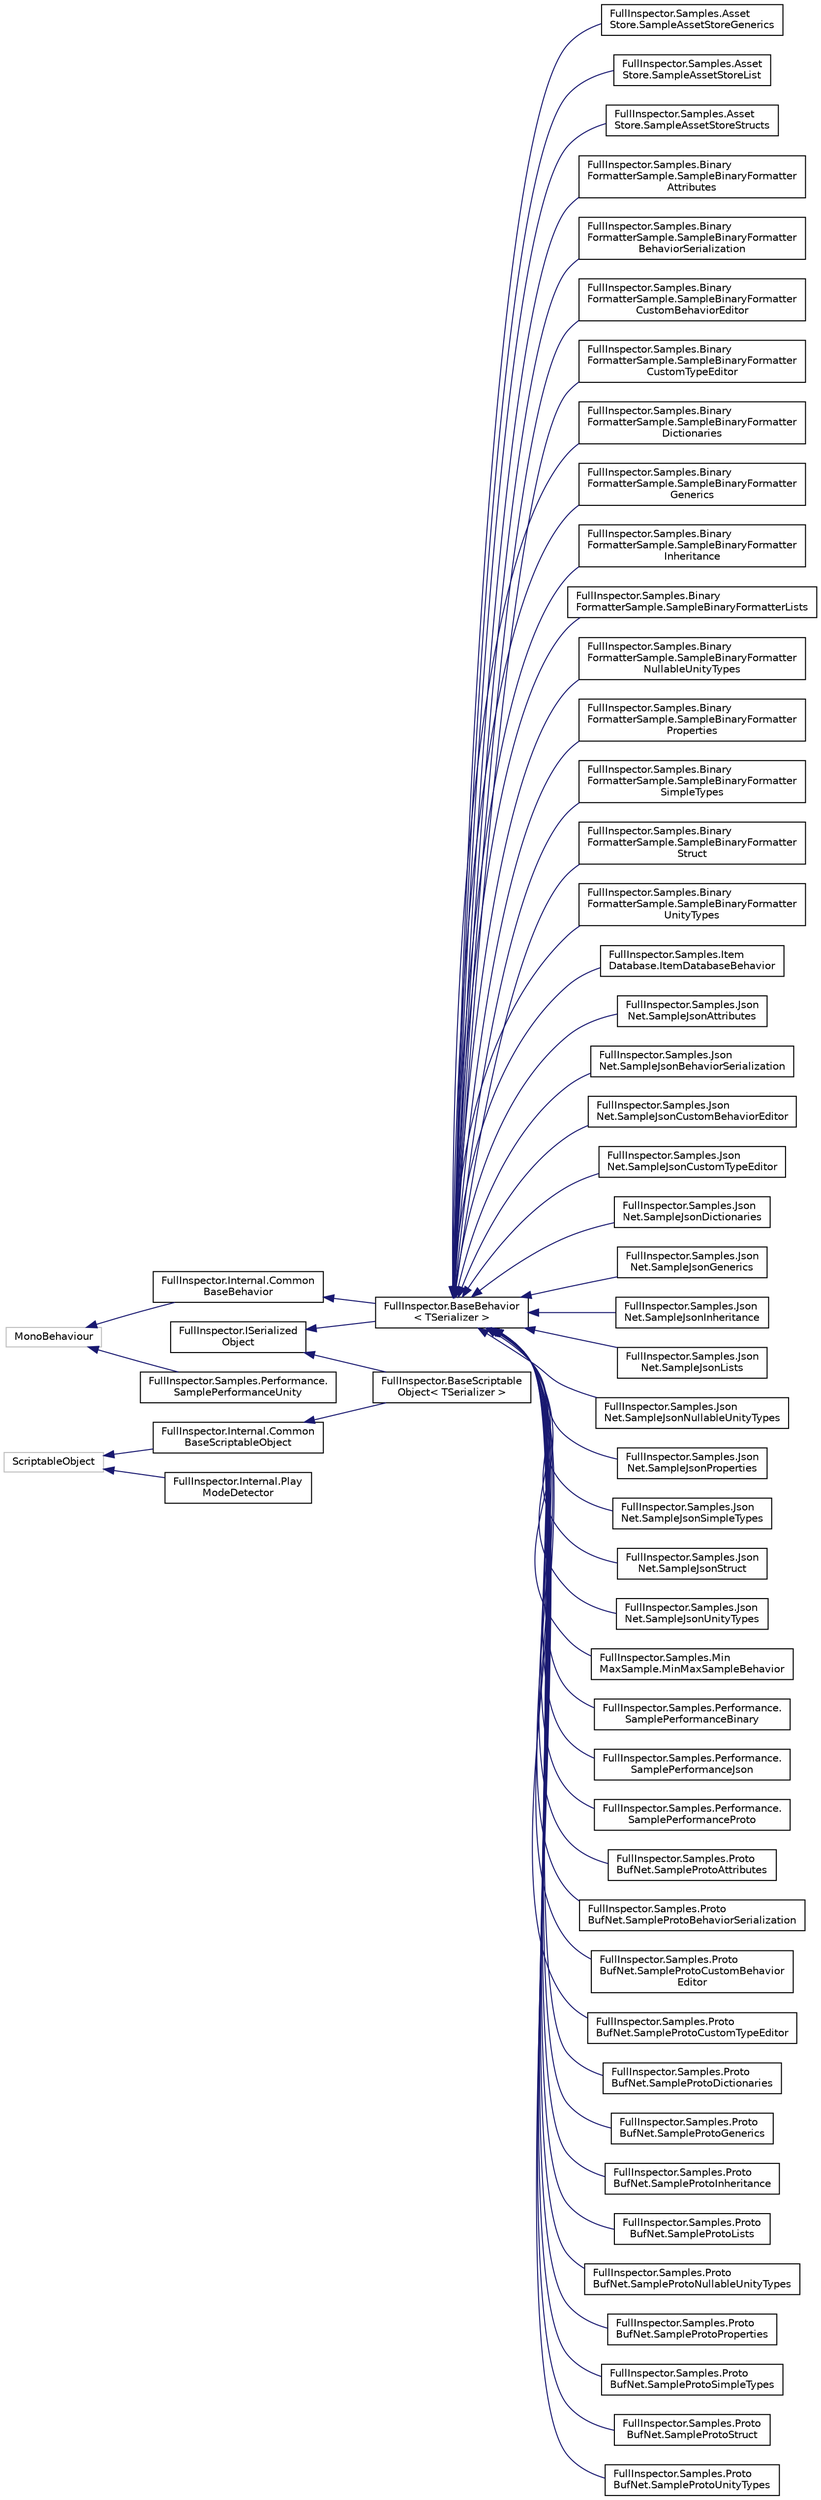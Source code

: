 digraph "Graphical Class Hierarchy"
{
  edge [fontname="Helvetica",fontsize="10",labelfontname="Helvetica",labelfontsize="10"];
  node [fontname="Helvetica",fontsize="10",shape=record];
  rankdir="LR";
  Node1 [label="FullInspector.ISerialized\lObject",height=0.2,width=0.4,color="black", fillcolor="white", style="filled",URL="$interface_full_inspector_1_1_i_serialized_object.html",tooltip="The API that the editor code needs to interact with UnityObjects. "];
  Node1 -> Node2 [dir="back",color="midnightblue",fontsize="10",style="solid",fontname="Helvetica"];
  Node2 [label="FullInspector.BaseBehavior\l\< TSerializer \>",height=0.2,width=0.4,color="black", fillcolor="white", style="filled",URL="$class_full_inspector_1_1_base_behavior_3_01_t_serializer_01_4.html",tooltip="Provides a better inspector and serialization experience in Unity. "];
  Node2 -> Node3 [dir="back",color="midnightblue",fontsize="10",style="solid",fontname="Helvetica"];
  Node3 [label="FullInspector.Samples.Asset\lStore.SampleAssetStoreGenerics",height=0.2,width=0.4,color="black", fillcolor="white", style="filled",URL="$class_full_inspector_1_1_samples_1_1_asset_store_1_1_sample_asset_store_generics.html"];
  Node2 -> Node4 [dir="back",color="midnightblue",fontsize="10",style="solid",fontname="Helvetica"];
  Node4 [label="FullInspector.Samples.Asset\lStore.SampleAssetStoreList",height=0.2,width=0.4,color="black", fillcolor="white", style="filled",URL="$class_full_inspector_1_1_samples_1_1_asset_store_1_1_sample_asset_store_list.html"];
  Node2 -> Node5 [dir="back",color="midnightblue",fontsize="10",style="solid",fontname="Helvetica"];
  Node5 [label="FullInspector.Samples.Asset\lStore.SampleAssetStoreStructs",height=0.2,width=0.4,color="black", fillcolor="white", style="filled",URL="$class_full_inspector_1_1_samples_1_1_asset_store_1_1_sample_asset_store_structs.html"];
  Node2 -> Node6 [dir="back",color="midnightblue",fontsize="10",style="solid",fontname="Helvetica"];
  Node6 [label="FullInspector.Samples.Binary\lFormatterSample.SampleBinaryFormatter\lAttributes",height=0.2,width=0.4,color="black", fillcolor="white", style="filled",URL="$class_full_inspector_1_1_samples_1_1_binary_formatter_sample_1_1_sample_binary_formatter_attributes.html"];
  Node2 -> Node7 [dir="back",color="midnightblue",fontsize="10",style="solid",fontname="Helvetica"];
  Node7 [label="FullInspector.Samples.Binary\lFormatterSample.SampleBinaryFormatter\lBehaviorSerialization",height=0.2,width=0.4,color="black", fillcolor="white", style="filled",URL="$class_full_inspector_1_1_samples_1_1_binary_formatter_sample_1_1_sample_binary_formatter_behavior_serialization.html"];
  Node2 -> Node8 [dir="back",color="midnightblue",fontsize="10",style="solid",fontname="Helvetica"];
  Node8 [label="FullInspector.Samples.Binary\lFormatterSample.SampleBinaryFormatter\lCustomBehaviorEditor",height=0.2,width=0.4,color="black", fillcolor="white", style="filled",URL="$class_full_inspector_1_1_samples_1_1_binary_formatter_sample_1_1_sample_binary_formatter_custom_behavior_editor.html"];
  Node2 -> Node9 [dir="back",color="midnightblue",fontsize="10",style="solid",fontname="Helvetica"];
  Node9 [label="FullInspector.Samples.Binary\lFormatterSample.SampleBinaryFormatter\lCustomTypeEditor",height=0.2,width=0.4,color="black", fillcolor="white", style="filled",URL="$class_full_inspector_1_1_samples_1_1_binary_formatter_sample_1_1_sample_binary_formatter_custom_type_editor.html"];
  Node2 -> Node10 [dir="back",color="midnightblue",fontsize="10",style="solid",fontname="Helvetica"];
  Node10 [label="FullInspector.Samples.Binary\lFormatterSample.SampleBinaryFormatter\lDictionaries",height=0.2,width=0.4,color="black", fillcolor="white", style="filled",URL="$class_full_inspector_1_1_samples_1_1_binary_formatter_sample_1_1_sample_binary_formatter_dictionaries.html"];
  Node2 -> Node11 [dir="back",color="midnightblue",fontsize="10",style="solid",fontname="Helvetica"];
  Node11 [label="FullInspector.Samples.Binary\lFormatterSample.SampleBinaryFormatter\lGenerics",height=0.2,width=0.4,color="black", fillcolor="white", style="filled",URL="$class_full_inspector_1_1_samples_1_1_binary_formatter_sample_1_1_sample_binary_formatter_generics.html"];
  Node2 -> Node12 [dir="back",color="midnightblue",fontsize="10",style="solid",fontname="Helvetica"];
  Node12 [label="FullInspector.Samples.Binary\lFormatterSample.SampleBinaryFormatter\lInheritance",height=0.2,width=0.4,color="black", fillcolor="white", style="filled",URL="$class_full_inspector_1_1_samples_1_1_binary_formatter_sample_1_1_sample_binary_formatter_inheritance.html"];
  Node2 -> Node13 [dir="back",color="midnightblue",fontsize="10",style="solid",fontname="Helvetica"];
  Node13 [label="FullInspector.Samples.Binary\lFormatterSample.SampleBinaryFormatterLists",height=0.2,width=0.4,color="black", fillcolor="white", style="filled",URL="$class_full_inspector_1_1_samples_1_1_binary_formatter_sample_1_1_sample_binary_formatter_lists.html"];
  Node2 -> Node14 [dir="back",color="midnightblue",fontsize="10",style="solid",fontname="Helvetica"];
  Node14 [label="FullInspector.Samples.Binary\lFormatterSample.SampleBinaryFormatter\lNullableUnityTypes",height=0.2,width=0.4,color="black", fillcolor="white", style="filled",URL="$class_full_inspector_1_1_samples_1_1_binary_formatter_sample_1_1_sample_binary_formatter_nullable_unity_types.html"];
  Node2 -> Node15 [dir="back",color="midnightblue",fontsize="10",style="solid",fontname="Helvetica"];
  Node15 [label="FullInspector.Samples.Binary\lFormatterSample.SampleBinaryFormatter\lProperties",height=0.2,width=0.4,color="black", fillcolor="white", style="filled",URL="$class_full_inspector_1_1_samples_1_1_binary_formatter_sample_1_1_sample_binary_formatter_properties.html"];
  Node2 -> Node16 [dir="back",color="midnightblue",fontsize="10",style="solid",fontname="Helvetica"];
  Node16 [label="FullInspector.Samples.Binary\lFormatterSample.SampleBinaryFormatter\lSimpleTypes",height=0.2,width=0.4,color="black", fillcolor="white", style="filled",URL="$class_full_inspector_1_1_samples_1_1_binary_formatter_sample_1_1_sample_binary_formatter_simple_types.html"];
  Node2 -> Node17 [dir="back",color="midnightblue",fontsize="10",style="solid",fontname="Helvetica"];
  Node17 [label="FullInspector.Samples.Binary\lFormatterSample.SampleBinaryFormatter\lStruct",height=0.2,width=0.4,color="black", fillcolor="white", style="filled",URL="$class_full_inspector_1_1_samples_1_1_binary_formatter_sample_1_1_sample_binary_formatter_struct.html"];
  Node2 -> Node18 [dir="back",color="midnightblue",fontsize="10",style="solid",fontname="Helvetica"];
  Node18 [label="FullInspector.Samples.Binary\lFormatterSample.SampleBinaryFormatter\lUnityTypes",height=0.2,width=0.4,color="black", fillcolor="white", style="filled",URL="$class_full_inspector_1_1_samples_1_1_binary_formatter_sample_1_1_sample_binary_formatter_unity_types.html"];
  Node2 -> Node19 [dir="back",color="midnightblue",fontsize="10",style="solid",fontname="Helvetica"];
  Node19 [label="FullInspector.Samples.Item\lDatabase.ItemDatabaseBehavior",height=0.2,width=0.4,color="black", fillcolor="white", style="filled",URL="$class_full_inspector_1_1_samples_1_1_item_database_1_1_item_database_behavior.html"];
  Node2 -> Node20 [dir="back",color="midnightblue",fontsize="10",style="solid",fontname="Helvetica"];
  Node20 [label="FullInspector.Samples.Json\lNet.SampleJsonAttributes",height=0.2,width=0.4,color="black", fillcolor="white", style="filled",URL="$class_full_inspector_1_1_samples_1_1_json_net_1_1_sample_json_attributes.html"];
  Node2 -> Node21 [dir="back",color="midnightblue",fontsize="10",style="solid",fontname="Helvetica"];
  Node21 [label="FullInspector.Samples.Json\lNet.SampleJsonBehaviorSerialization",height=0.2,width=0.4,color="black", fillcolor="white", style="filled",URL="$class_full_inspector_1_1_samples_1_1_json_net_1_1_sample_json_behavior_serialization.html"];
  Node2 -> Node22 [dir="back",color="midnightblue",fontsize="10",style="solid",fontname="Helvetica"];
  Node22 [label="FullInspector.Samples.Json\lNet.SampleJsonCustomBehaviorEditor",height=0.2,width=0.4,color="black", fillcolor="white", style="filled",URL="$class_full_inspector_1_1_samples_1_1_json_net_1_1_sample_json_custom_behavior_editor.html"];
  Node2 -> Node23 [dir="back",color="midnightblue",fontsize="10",style="solid",fontname="Helvetica"];
  Node23 [label="FullInspector.Samples.Json\lNet.SampleJsonCustomTypeEditor",height=0.2,width=0.4,color="black", fillcolor="white", style="filled",URL="$class_full_inspector_1_1_samples_1_1_json_net_1_1_sample_json_custom_type_editor.html"];
  Node2 -> Node24 [dir="back",color="midnightblue",fontsize="10",style="solid",fontname="Helvetica"];
  Node24 [label="FullInspector.Samples.Json\lNet.SampleJsonDictionaries",height=0.2,width=0.4,color="black", fillcolor="white", style="filled",URL="$class_full_inspector_1_1_samples_1_1_json_net_1_1_sample_json_dictionaries.html"];
  Node2 -> Node25 [dir="back",color="midnightblue",fontsize="10",style="solid",fontname="Helvetica"];
  Node25 [label="FullInspector.Samples.Json\lNet.SampleJsonGenerics",height=0.2,width=0.4,color="black", fillcolor="white", style="filled",URL="$class_full_inspector_1_1_samples_1_1_json_net_1_1_sample_json_generics.html"];
  Node2 -> Node26 [dir="back",color="midnightblue",fontsize="10",style="solid",fontname="Helvetica"];
  Node26 [label="FullInspector.Samples.Json\lNet.SampleJsonInheritance",height=0.2,width=0.4,color="black", fillcolor="white", style="filled",URL="$class_full_inspector_1_1_samples_1_1_json_net_1_1_sample_json_inheritance.html"];
  Node2 -> Node27 [dir="back",color="midnightblue",fontsize="10",style="solid",fontname="Helvetica"];
  Node27 [label="FullInspector.Samples.Json\lNet.SampleJsonLists",height=0.2,width=0.4,color="black", fillcolor="white", style="filled",URL="$class_full_inspector_1_1_samples_1_1_json_net_1_1_sample_json_lists.html"];
  Node2 -> Node28 [dir="back",color="midnightblue",fontsize="10",style="solid",fontname="Helvetica"];
  Node28 [label="FullInspector.Samples.Json\lNet.SampleJsonNullableUnityTypes",height=0.2,width=0.4,color="black", fillcolor="white", style="filled",URL="$class_full_inspector_1_1_samples_1_1_json_net_1_1_sample_json_nullable_unity_types.html"];
  Node2 -> Node29 [dir="back",color="midnightblue",fontsize="10",style="solid",fontname="Helvetica"];
  Node29 [label="FullInspector.Samples.Json\lNet.SampleJsonProperties",height=0.2,width=0.4,color="black", fillcolor="white", style="filled",URL="$class_full_inspector_1_1_samples_1_1_json_net_1_1_sample_json_properties.html"];
  Node2 -> Node30 [dir="back",color="midnightblue",fontsize="10",style="solid",fontname="Helvetica"];
  Node30 [label="FullInspector.Samples.Json\lNet.SampleJsonSimpleTypes",height=0.2,width=0.4,color="black", fillcolor="white", style="filled",URL="$class_full_inspector_1_1_samples_1_1_json_net_1_1_sample_json_simple_types.html"];
  Node2 -> Node31 [dir="back",color="midnightblue",fontsize="10",style="solid",fontname="Helvetica"];
  Node31 [label="FullInspector.Samples.Json\lNet.SampleJsonStruct",height=0.2,width=0.4,color="black", fillcolor="white", style="filled",URL="$class_full_inspector_1_1_samples_1_1_json_net_1_1_sample_json_struct.html"];
  Node2 -> Node32 [dir="back",color="midnightblue",fontsize="10",style="solid",fontname="Helvetica"];
  Node32 [label="FullInspector.Samples.Json\lNet.SampleJsonUnityTypes",height=0.2,width=0.4,color="black", fillcolor="white", style="filled",URL="$class_full_inspector_1_1_samples_1_1_json_net_1_1_sample_json_unity_types.html"];
  Node2 -> Node33 [dir="back",color="midnightblue",fontsize="10",style="solid",fontname="Helvetica"];
  Node33 [label="FullInspector.Samples.Min\lMaxSample.MinMaxSampleBehavior",height=0.2,width=0.4,color="black", fillcolor="white", style="filled",URL="$class_full_inspector_1_1_samples_1_1_min_max_sample_1_1_min_max_sample_behavior.html"];
  Node2 -> Node34 [dir="back",color="midnightblue",fontsize="10",style="solid",fontname="Helvetica"];
  Node34 [label="FullInspector.Samples.Performance.\lSamplePerformanceBinary",height=0.2,width=0.4,color="black", fillcolor="white", style="filled",URL="$class_full_inspector_1_1_samples_1_1_performance_1_1_sample_performance_binary.html"];
  Node2 -> Node35 [dir="back",color="midnightblue",fontsize="10",style="solid",fontname="Helvetica"];
  Node35 [label="FullInspector.Samples.Performance.\lSamplePerformanceJson",height=0.2,width=0.4,color="black", fillcolor="white", style="filled",URL="$class_full_inspector_1_1_samples_1_1_performance_1_1_sample_performance_json.html"];
  Node2 -> Node36 [dir="back",color="midnightblue",fontsize="10",style="solid",fontname="Helvetica"];
  Node36 [label="FullInspector.Samples.Performance.\lSamplePerformanceProto",height=0.2,width=0.4,color="black", fillcolor="white", style="filled",URL="$class_full_inspector_1_1_samples_1_1_performance_1_1_sample_performance_proto.html"];
  Node2 -> Node37 [dir="back",color="midnightblue",fontsize="10",style="solid",fontname="Helvetica"];
  Node37 [label="FullInspector.Samples.Proto\lBufNet.SampleProtoAttributes",height=0.2,width=0.4,color="black", fillcolor="white", style="filled",URL="$class_full_inspector_1_1_samples_1_1_proto_buf_net_1_1_sample_proto_attributes.html"];
  Node2 -> Node38 [dir="back",color="midnightblue",fontsize="10",style="solid",fontname="Helvetica"];
  Node38 [label="FullInspector.Samples.Proto\lBufNet.SampleProtoBehaviorSerialization",height=0.2,width=0.4,color="black", fillcolor="white", style="filled",URL="$class_full_inspector_1_1_samples_1_1_proto_buf_net_1_1_sample_proto_behavior_serialization.html"];
  Node2 -> Node39 [dir="back",color="midnightblue",fontsize="10",style="solid",fontname="Helvetica"];
  Node39 [label="FullInspector.Samples.Proto\lBufNet.SampleProtoCustomBehavior\lEditor",height=0.2,width=0.4,color="black", fillcolor="white", style="filled",URL="$class_full_inspector_1_1_samples_1_1_proto_buf_net_1_1_sample_proto_custom_behavior_editor.html"];
  Node2 -> Node40 [dir="back",color="midnightblue",fontsize="10",style="solid",fontname="Helvetica"];
  Node40 [label="FullInspector.Samples.Proto\lBufNet.SampleProtoCustomTypeEditor",height=0.2,width=0.4,color="black", fillcolor="white", style="filled",URL="$class_full_inspector_1_1_samples_1_1_proto_buf_net_1_1_sample_proto_custom_type_editor.html"];
  Node2 -> Node41 [dir="back",color="midnightblue",fontsize="10",style="solid",fontname="Helvetica"];
  Node41 [label="FullInspector.Samples.Proto\lBufNet.SampleProtoDictionaries",height=0.2,width=0.4,color="black", fillcolor="white", style="filled",URL="$class_full_inspector_1_1_samples_1_1_proto_buf_net_1_1_sample_proto_dictionaries.html"];
  Node2 -> Node42 [dir="back",color="midnightblue",fontsize="10",style="solid",fontname="Helvetica"];
  Node42 [label="FullInspector.Samples.Proto\lBufNet.SampleProtoGenerics",height=0.2,width=0.4,color="black", fillcolor="white", style="filled",URL="$class_full_inspector_1_1_samples_1_1_proto_buf_net_1_1_sample_proto_generics.html"];
  Node2 -> Node43 [dir="back",color="midnightblue",fontsize="10",style="solid",fontname="Helvetica"];
  Node43 [label="FullInspector.Samples.Proto\lBufNet.SampleProtoInheritance",height=0.2,width=0.4,color="black", fillcolor="white", style="filled",URL="$class_full_inspector_1_1_samples_1_1_proto_buf_net_1_1_sample_proto_inheritance.html"];
  Node2 -> Node44 [dir="back",color="midnightblue",fontsize="10",style="solid",fontname="Helvetica"];
  Node44 [label="FullInspector.Samples.Proto\lBufNet.SampleProtoLists",height=0.2,width=0.4,color="black", fillcolor="white", style="filled",URL="$class_full_inspector_1_1_samples_1_1_proto_buf_net_1_1_sample_proto_lists.html"];
  Node2 -> Node45 [dir="back",color="midnightblue",fontsize="10",style="solid",fontname="Helvetica"];
  Node45 [label="FullInspector.Samples.Proto\lBufNet.SampleProtoNullableUnityTypes",height=0.2,width=0.4,color="black", fillcolor="white", style="filled",URL="$class_full_inspector_1_1_samples_1_1_proto_buf_net_1_1_sample_proto_nullable_unity_types.html"];
  Node2 -> Node46 [dir="back",color="midnightblue",fontsize="10",style="solid",fontname="Helvetica"];
  Node46 [label="FullInspector.Samples.Proto\lBufNet.SampleProtoProperties",height=0.2,width=0.4,color="black", fillcolor="white", style="filled",URL="$class_full_inspector_1_1_samples_1_1_proto_buf_net_1_1_sample_proto_properties.html"];
  Node2 -> Node47 [dir="back",color="midnightblue",fontsize="10",style="solid",fontname="Helvetica"];
  Node47 [label="FullInspector.Samples.Proto\lBufNet.SampleProtoSimpleTypes",height=0.2,width=0.4,color="black", fillcolor="white", style="filled",URL="$class_full_inspector_1_1_samples_1_1_proto_buf_net_1_1_sample_proto_simple_types.html"];
  Node2 -> Node48 [dir="back",color="midnightblue",fontsize="10",style="solid",fontname="Helvetica"];
  Node48 [label="FullInspector.Samples.Proto\lBufNet.SampleProtoStruct",height=0.2,width=0.4,color="black", fillcolor="white", style="filled",URL="$class_full_inspector_1_1_samples_1_1_proto_buf_net_1_1_sample_proto_struct.html"];
  Node2 -> Node49 [dir="back",color="midnightblue",fontsize="10",style="solid",fontname="Helvetica"];
  Node49 [label="FullInspector.Samples.Proto\lBufNet.SampleProtoUnityTypes",height=0.2,width=0.4,color="black", fillcolor="white", style="filled",URL="$class_full_inspector_1_1_samples_1_1_proto_buf_net_1_1_sample_proto_unity_types.html"];
  Node1 -> Node50 [dir="back",color="midnightblue",fontsize="10",style="solid",fontname="Helvetica"];
  Node50 [label="FullInspector.BaseScriptable\lObject\< TSerializer \>",height=0.2,width=0.4,color="black", fillcolor="white", style="filled",URL="$class_full_inspector_1_1_base_scriptable_object_3_01_t_serializer_01_4.html"];
  Node51 [label="MonoBehaviour",height=0.2,width=0.4,color="grey75", fillcolor="white", style="filled"];
  Node51 -> Node52 [dir="back",color="midnightblue",fontsize="10",style="solid",fontname="Helvetica"];
  Node52 [label="FullInspector.Internal.Common\lBaseBehavior",height=0.2,width=0.4,color="black", fillcolor="white", style="filled",URL="$class_full_inspector_1_1_internal_1_1_common_base_behavior.html",tooltip="A common class that derives from MonoBehavior so that we can provide a custom editor for BaseBehavior..."];
  Node52 -> Node2 [dir="back",color="midnightblue",fontsize="10",style="solid",fontname="Helvetica"];
  Node51 -> Node53 [dir="back",color="midnightblue",fontsize="10",style="solid",fontname="Helvetica"];
  Node53 [label="FullInspector.Samples.Performance.\lSamplePerformanceUnity",height=0.2,width=0.4,color="black", fillcolor="white", style="filled",URL="$class_full_inspector_1_1_samples_1_1_performance_1_1_sample_performance_unity.html"];
  Node54 [label="ScriptableObject",height=0.2,width=0.4,color="grey75", fillcolor="white", style="filled"];
  Node54 -> Node55 [dir="back",color="midnightblue",fontsize="10",style="solid",fontname="Helvetica"];
  Node55 [label="FullInspector.Internal.Common\lBaseScriptableObject",height=0.2,width=0.4,color="black", fillcolor="white", style="filled",URL="$class_full_inspector_1_1_internal_1_1_common_base_scriptable_object.html",tooltip="A common class that derives from ScriptableObject so that we can provide a custom editor for BaseScri..."];
  Node55 -> Node50 [dir="back",color="midnightblue",fontsize="10",style="solid",fontname="Helvetica"];
  Node54 -> Node56 [dir="back",color="midnightblue",fontsize="10",style="solid",fontname="Helvetica"];
  Node56 [label="FullInspector.Internal.Play\lModeDetector",height=0.2,width=0.4,color="black", fillcolor="white", style="filled",URL="$class_full_inspector_1_1_internal_1_1_play_mode_detector.html",tooltip="Detects when the editor has entered or left play mode or has paused. "];
}
